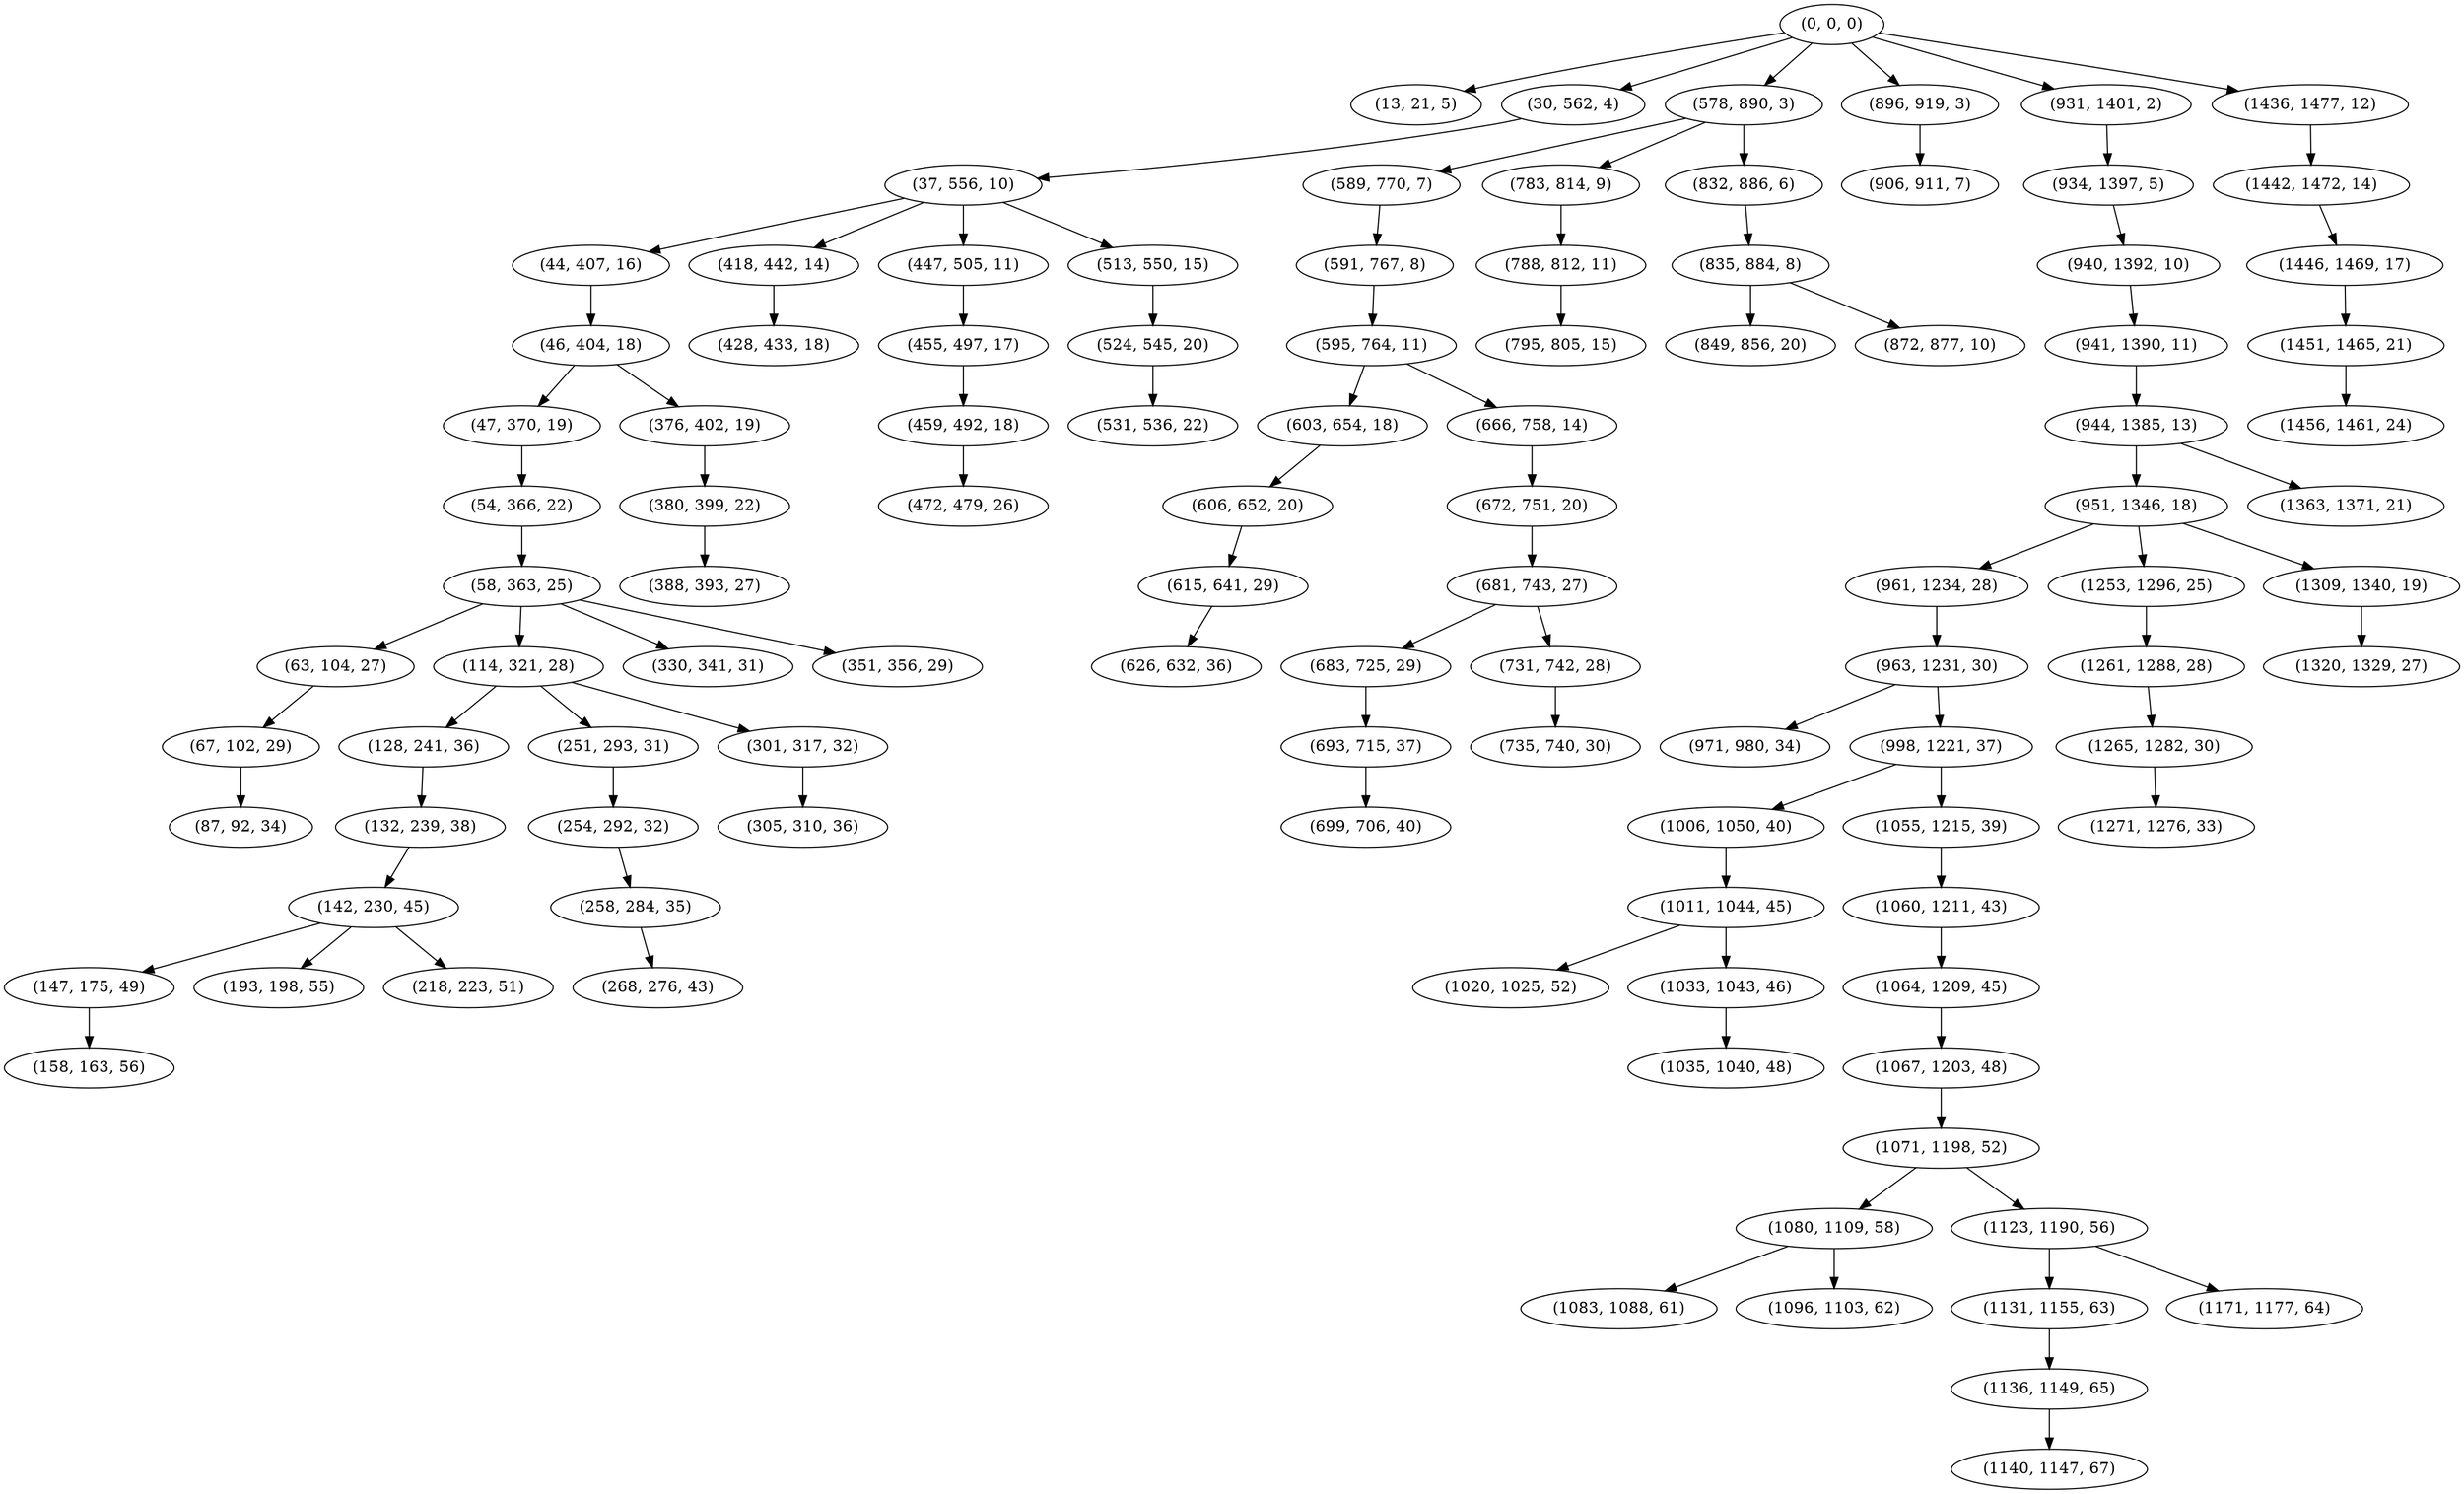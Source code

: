 digraph tree {
    "(0, 0, 0)";
    "(13, 21, 5)";
    "(30, 562, 4)";
    "(37, 556, 10)";
    "(44, 407, 16)";
    "(46, 404, 18)";
    "(47, 370, 19)";
    "(54, 366, 22)";
    "(58, 363, 25)";
    "(63, 104, 27)";
    "(67, 102, 29)";
    "(87, 92, 34)";
    "(114, 321, 28)";
    "(128, 241, 36)";
    "(132, 239, 38)";
    "(142, 230, 45)";
    "(147, 175, 49)";
    "(158, 163, 56)";
    "(193, 198, 55)";
    "(218, 223, 51)";
    "(251, 293, 31)";
    "(254, 292, 32)";
    "(258, 284, 35)";
    "(268, 276, 43)";
    "(301, 317, 32)";
    "(305, 310, 36)";
    "(330, 341, 31)";
    "(351, 356, 29)";
    "(376, 402, 19)";
    "(380, 399, 22)";
    "(388, 393, 27)";
    "(418, 442, 14)";
    "(428, 433, 18)";
    "(447, 505, 11)";
    "(455, 497, 17)";
    "(459, 492, 18)";
    "(472, 479, 26)";
    "(513, 550, 15)";
    "(524, 545, 20)";
    "(531, 536, 22)";
    "(578, 890, 3)";
    "(589, 770, 7)";
    "(591, 767, 8)";
    "(595, 764, 11)";
    "(603, 654, 18)";
    "(606, 652, 20)";
    "(615, 641, 29)";
    "(626, 632, 36)";
    "(666, 758, 14)";
    "(672, 751, 20)";
    "(681, 743, 27)";
    "(683, 725, 29)";
    "(693, 715, 37)";
    "(699, 706, 40)";
    "(731, 742, 28)";
    "(735, 740, 30)";
    "(783, 814, 9)";
    "(788, 812, 11)";
    "(795, 805, 15)";
    "(832, 886, 6)";
    "(835, 884, 8)";
    "(849, 856, 20)";
    "(872, 877, 10)";
    "(896, 919, 3)";
    "(906, 911, 7)";
    "(931, 1401, 2)";
    "(934, 1397, 5)";
    "(940, 1392, 10)";
    "(941, 1390, 11)";
    "(944, 1385, 13)";
    "(951, 1346, 18)";
    "(961, 1234, 28)";
    "(963, 1231, 30)";
    "(971, 980, 34)";
    "(998, 1221, 37)";
    "(1006, 1050, 40)";
    "(1011, 1044, 45)";
    "(1020, 1025, 52)";
    "(1033, 1043, 46)";
    "(1035, 1040, 48)";
    "(1055, 1215, 39)";
    "(1060, 1211, 43)";
    "(1064, 1209, 45)";
    "(1067, 1203, 48)";
    "(1071, 1198, 52)";
    "(1080, 1109, 58)";
    "(1083, 1088, 61)";
    "(1096, 1103, 62)";
    "(1123, 1190, 56)";
    "(1131, 1155, 63)";
    "(1136, 1149, 65)";
    "(1140, 1147, 67)";
    "(1171, 1177, 64)";
    "(1253, 1296, 25)";
    "(1261, 1288, 28)";
    "(1265, 1282, 30)";
    "(1271, 1276, 33)";
    "(1309, 1340, 19)";
    "(1320, 1329, 27)";
    "(1363, 1371, 21)";
    "(1436, 1477, 12)";
    "(1442, 1472, 14)";
    "(1446, 1469, 17)";
    "(1451, 1465, 21)";
    "(1456, 1461, 24)";
    "(0, 0, 0)" -> "(13, 21, 5)";
    "(0, 0, 0)" -> "(30, 562, 4)";
    "(0, 0, 0)" -> "(578, 890, 3)";
    "(0, 0, 0)" -> "(896, 919, 3)";
    "(0, 0, 0)" -> "(931, 1401, 2)";
    "(0, 0, 0)" -> "(1436, 1477, 12)";
    "(30, 562, 4)" -> "(37, 556, 10)";
    "(37, 556, 10)" -> "(44, 407, 16)";
    "(37, 556, 10)" -> "(418, 442, 14)";
    "(37, 556, 10)" -> "(447, 505, 11)";
    "(37, 556, 10)" -> "(513, 550, 15)";
    "(44, 407, 16)" -> "(46, 404, 18)";
    "(46, 404, 18)" -> "(47, 370, 19)";
    "(46, 404, 18)" -> "(376, 402, 19)";
    "(47, 370, 19)" -> "(54, 366, 22)";
    "(54, 366, 22)" -> "(58, 363, 25)";
    "(58, 363, 25)" -> "(63, 104, 27)";
    "(58, 363, 25)" -> "(114, 321, 28)";
    "(58, 363, 25)" -> "(330, 341, 31)";
    "(58, 363, 25)" -> "(351, 356, 29)";
    "(63, 104, 27)" -> "(67, 102, 29)";
    "(67, 102, 29)" -> "(87, 92, 34)";
    "(114, 321, 28)" -> "(128, 241, 36)";
    "(114, 321, 28)" -> "(251, 293, 31)";
    "(114, 321, 28)" -> "(301, 317, 32)";
    "(128, 241, 36)" -> "(132, 239, 38)";
    "(132, 239, 38)" -> "(142, 230, 45)";
    "(142, 230, 45)" -> "(147, 175, 49)";
    "(142, 230, 45)" -> "(193, 198, 55)";
    "(142, 230, 45)" -> "(218, 223, 51)";
    "(147, 175, 49)" -> "(158, 163, 56)";
    "(251, 293, 31)" -> "(254, 292, 32)";
    "(254, 292, 32)" -> "(258, 284, 35)";
    "(258, 284, 35)" -> "(268, 276, 43)";
    "(301, 317, 32)" -> "(305, 310, 36)";
    "(376, 402, 19)" -> "(380, 399, 22)";
    "(380, 399, 22)" -> "(388, 393, 27)";
    "(418, 442, 14)" -> "(428, 433, 18)";
    "(447, 505, 11)" -> "(455, 497, 17)";
    "(455, 497, 17)" -> "(459, 492, 18)";
    "(459, 492, 18)" -> "(472, 479, 26)";
    "(513, 550, 15)" -> "(524, 545, 20)";
    "(524, 545, 20)" -> "(531, 536, 22)";
    "(578, 890, 3)" -> "(589, 770, 7)";
    "(578, 890, 3)" -> "(783, 814, 9)";
    "(578, 890, 3)" -> "(832, 886, 6)";
    "(589, 770, 7)" -> "(591, 767, 8)";
    "(591, 767, 8)" -> "(595, 764, 11)";
    "(595, 764, 11)" -> "(603, 654, 18)";
    "(595, 764, 11)" -> "(666, 758, 14)";
    "(603, 654, 18)" -> "(606, 652, 20)";
    "(606, 652, 20)" -> "(615, 641, 29)";
    "(615, 641, 29)" -> "(626, 632, 36)";
    "(666, 758, 14)" -> "(672, 751, 20)";
    "(672, 751, 20)" -> "(681, 743, 27)";
    "(681, 743, 27)" -> "(683, 725, 29)";
    "(681, 743, 27)" -> "(731, 742, 28)";
    "(683, 725, 29)" -> "(693, 715, 37)";
    "(693, 715, 37)" -> "(699, 706, 40)";
    "(731, 742, 28)" -> "(735, 740, 30)";
    "(783, 814, 9)" -> "(788, 812, 11)";
    "(788, 812, 11)" -> "(795, 805, 15)";
    "(832, 886, 6)" -> "(835, 884, 8)";
    "(835, 884, 8)" -> "(849, 856, 20)";
    "(835, 884, 8)" -> "(872, 877, 10)";
    "(896, 919, 3)" -> "(906, 911, 7)";
    "(931, 1401, 2)" -> "(934, 1397, 5)";
    "(934, 1397, 5)" -> "(940, 1392, 10)";
    "(940, 1392, 10)" -> "(941, 1390, 11)";
    "(941, 1390, 11)" -> "(944, 1385, 13)";
    "(944, 1385, 13)" -> "(951, 1346, 18)";
    "(944, 1385, 13)" -> "(1363, 1371, 21)";
    "(951, 1346, 18)" -> "(961, 1234, 28)";
    "(951, 1346, 18)" -> "(1253, 1296, 25)";
    "(951, 1346, 18)" -> "(1309, 1340, 19)";
    "(961, 1234, 28)" -> "(963, 1231, 30)";
    "(963, 1231, 30)" -> "(971, 980, 34)";
    "(963, 1231, 30)" -> "(998, 1221, 37)";
    "(998, 1221, 37)" -> "(1006, 1050, 40)";
    "(998, 1221, 37)" -> "(1055, 1215, 39)";
    "(1006, 1050, 40)" -> "(1011, 1044, 45)";
    "(1011, 1044, 45)" -> "(1020, 1025, 52)";
    "(1011, 1044, 45)" -> "(1033, 1043, 46)";
    "(1033, 1043, 46)" -> "(1035, 1040, 48)";
    "(1055, 1215, 39)" -> "(1060, 1211, 43)";
    "(1060, 1211, 43)" -> "(1064, 1209, 45)";
    "(1064, 1209, 45)" -> "(1067, 1203, 48)";
    "(1067, 1203, 48)" -> "(1071, 1198, 52)";
    "(1071, 1198, 52)" -> "(1080, 1109, 58)";
    "(1071, 1198, 52)" -> "(1123, 1190, 56)";
    "(1080, 1109, 58)" -> "(1083, 1088, 61)";
    "(1080, 1109, 58)" -> "(1096, 1103, 62)";
    "(1123, 1190, 56)" -> "(1131, 1155, 63)";
    "(1123, 1190, 56)" -> "(1171, 1177, 64)";
    "(1131, 1155, 63)" -> "(1136, 1149, 65)";
    "(1136, 1149, 65)" -> "(1140, 1147, 67)";
    "(1253, 1296, 25)" -> "(1261, 1288, 28)";
    "(1261, 1288, 28)" -> "(1265, 1282, 30)";
    "(1265, 1282, 30)" -> "(1271, 1276, 33)";
    "(1309, 1340, 19)" -> "(1320, 1329, 27)";
    "(1436, 1477, 12)" -> "(1442, 1472, 14)";
    "(1442, 1472, 14)" -> "(1446, 1469, 17)";
    "(1446, 1469, 17)" -> "(1451, 1465, 21)";
    "(1451, 1465, 21)" -> "(1456, 1461, 24)";
}

